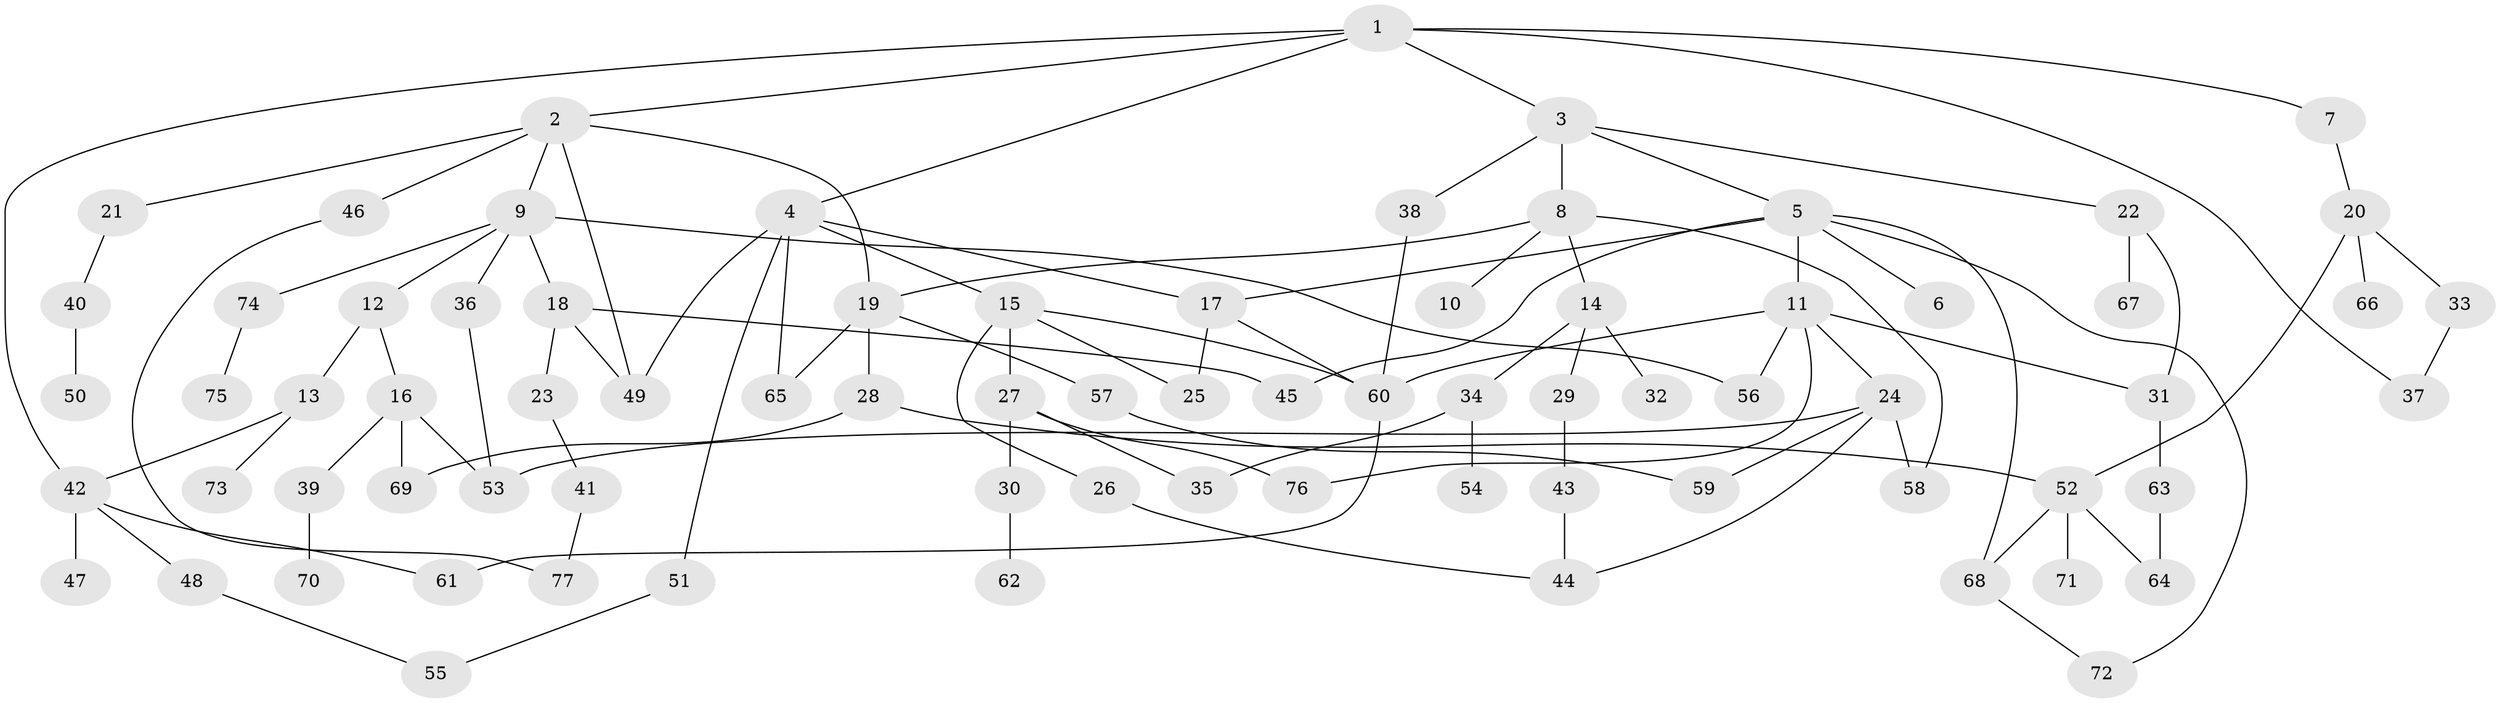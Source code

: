 // coarse degree distribution, {6: 0.041666666666666664, 10: 0.020833333333333332, 5: 0.0625, 7: 0.08333333333333333, 1: 0.20833333333333334, 9: 0.020833333333333332, 3: 0.16666666666666666, 2: 0.3333333333333333, 4: 0.0625}
// Generated by graph-tools (version 1.1) at 2025/51/02/27/25 19:51:36]
// undirected, 77 vertices, 106 edges
graph export_dot {
graph [start="1"]
  node [color=gray90,style=filled];
  1;
  2;
  3;
  4;
  5;
  6;
  7;
  8;
  9;
  10;
  11;
  12;
  13;
  14;
  15;
  16;
  17;
  18;
  19;
  20;
  21;
  22;
  23;
  24;
  25;
  26;
  27;
  28;
  29;
  30;
  31;
  32;
  33;
  34;
  35;
  36;
  37;
  38;
  39;
  40;
  41;
  42;
  43;
  44;
  45;
  46;
  47;
  48;
  49;
  50;
  51;
  52;
  53;
  54;
  55;
  56;
  57;
  58;
  59;
  60;
  61;
  62;
  63;
  64;
  65;
  66;
  67;
  68;
  69;
  70;
  71;
  72;
  73;
  74;
  75;
  76;
  77;
  1 -- 2;
  1 -- 3;
  1 -- 4;
  1 -- 7;
  1 -- 37;
  1 -- 42;
  2 -- 9;
  2 -- 21;
  2 -- 46;
  2 -- 49;
  2 -- 19;
  3 -- 5;
  3 -- 8;
  3 -- 22;
  3 -- 38;
  4 -- 15;
  4 -- 51;
  4 -- 65;
  4 -- 17;
  4 -- 49;
  5 -- 6;
  5 -- 11;
  5 -- 17;
  5 -- 45;
  5 -- 68;
  5 -- 72;
  7 -- 20;
  8 -- 10;
  8 -- 14;
  8 -- 19;
  8 -- 58;
  9 -- 12;
  9 -- 18;
  9 -- 36;
  9 -- 56;
  9 -- 74;
  11 -- 24;
  11 -- 76;
  11 -- 56;
  11 -- 31;
  11 -- 60;
  12 -- 13;
  12 -- 16;
  13 -- 42;
  13 -- 73;
  14 -- 29;
  14 -- 32;
  14 -- 34;
  15 -- 25;
  15 -- 26;
  15 -- 27;
  15 -- 60;
  16 -- 39;
  16 -- 53;
  16 -- 69;
  17 -- 25;
  17 -- 60;
  18 -- 23;
  18 -- 49;
  18 -- 45;
  19 -- 28;
  19 -- 57;
  19 -- 65;
  20 -- 33;
  20 -- 66;
  20 -- 52;
  21 -- 40;
  22 -- 31;
  22 -- 67;
  23 -- 41;
  24 -- 59;
  24 -- 44;
  24 -- 58;
  24 -- 53;
  26 -- 44;
  27 -- 30;
  27 -- 76;
  27 -- 35;
  28 -- 52;
  28 -- 69;
  29 -- 43;
  30 -- 62;
  31 -- 63;
  33 -- 37;
  34 -- 35;
  34 -- 54;
  36 -- 53;
  38 -- 60;
  39 -- 70;
  40 -- 50;
  41 -- 77;
  42 -- 47;
  42 -- 48;
  42 -- 61;
  43 -- 44;
  46 -- 77;
  48 -- 55;
  51 -- 55;
  52 -- 71;
  52 -- 64;
  52 -- 68;
  57 -- 59;
  60 -- 61;
  63 -- 64;
  68 -- 72;
  74 -- 75;
}
